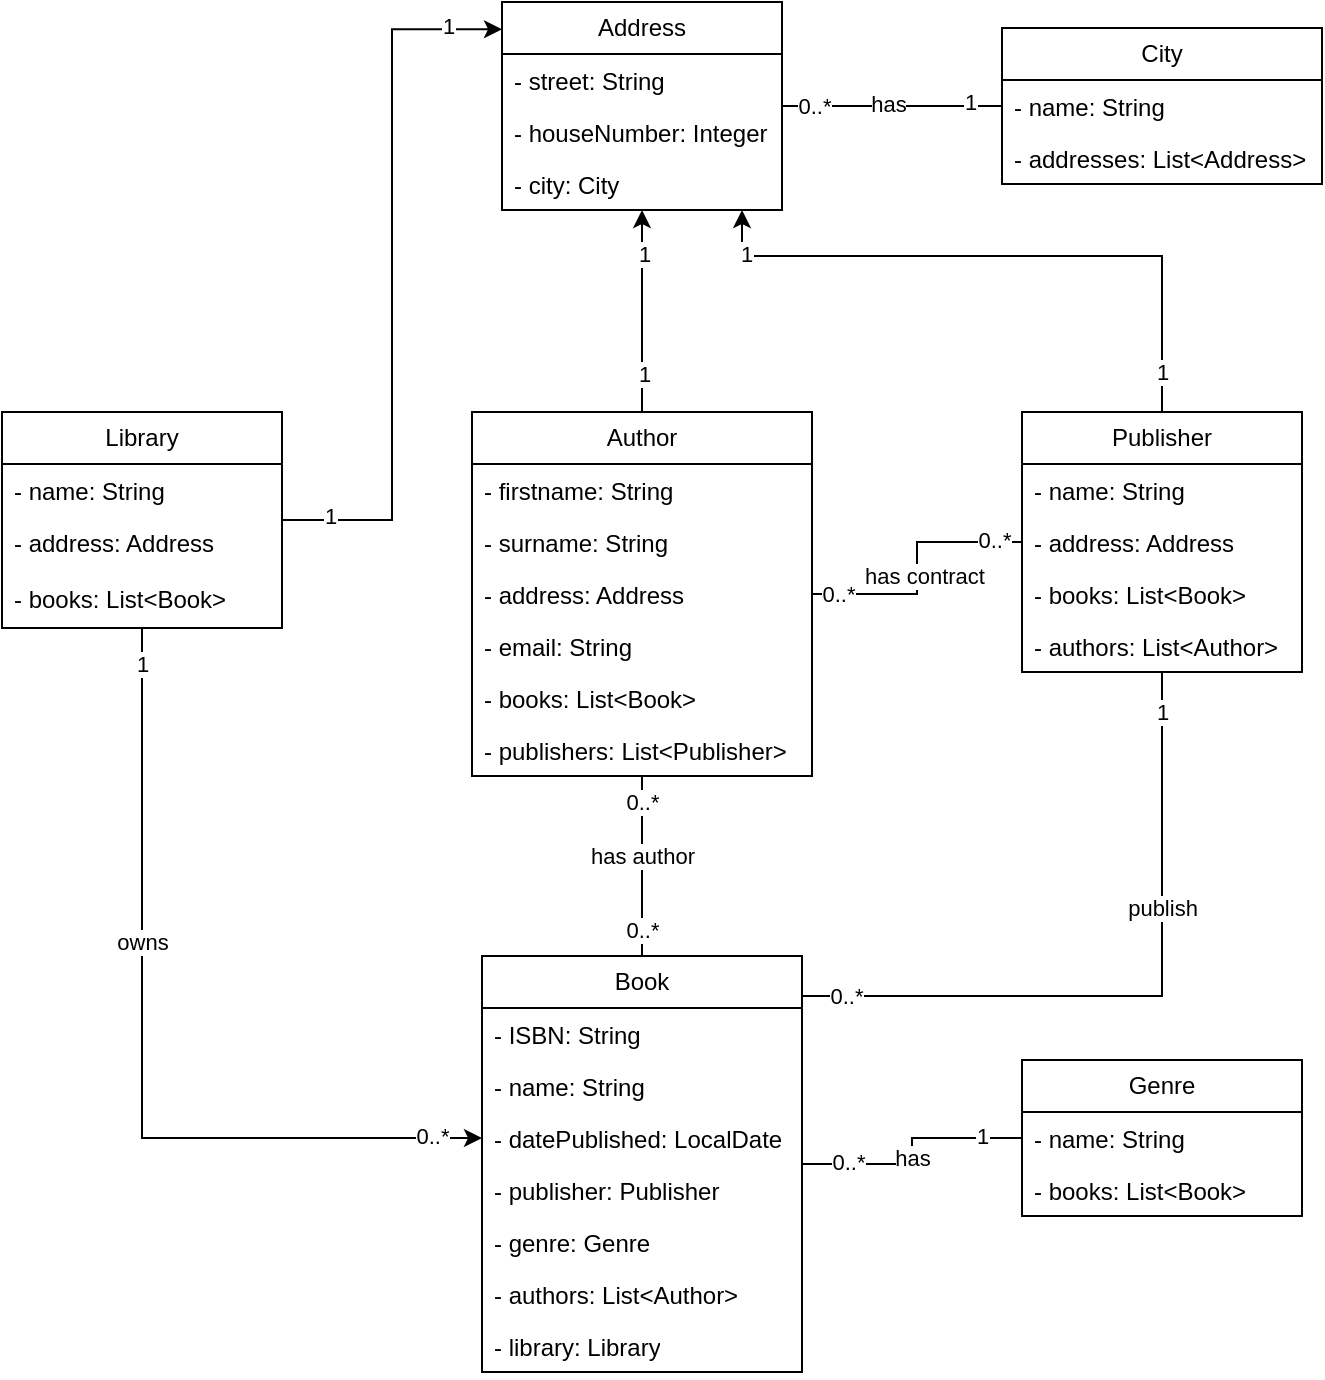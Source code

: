 <mxfile version="24.8.3">
  <diagram id="C5RBs43oDa-KdzZeNtuy" name="Page-1">
    <mxGraphModel dx="1434" dy="738" grid="1" gridSize="10" guides="1" tooltips="1" connect="1" arrows="1" fold="1" page="1" pageScale="1" pageWidth="827" pageHeight="1169" math="0" shadow="0">
      <root>
        <mxCell id="WIyWlLk6GJQsqaUBKTNV-0" />
        <mxCell id="WIyWlLk6GJQsqaUBKTNV-1" parent="WIyWlLk6GJQsqaUBKTNV-0" />
        <mxCell id="pWbWFKSWXv7CZV0JrMsP-72" style="edgeStyle=orthogonalEdgeStyle;rounded=0;orthogonalLoop=1;jettySize=auto;html=1;entryX=0;entryY=0.131;entryDx=0;entryDy=0;entryPerimeter=0;" edge="1" parent="WIyWlLk6GJQsqaUBKTNV-1" source="pWbWFKSWXv7CZV0JrMsP-0" target="pWbWFKSWXv7CZV0JrMsP-16">
          <mxGeometry relative="1" as="geometry" />
        </mxCell>
        <mxCell id="pWbWFKSWXv7CZV0JrMsP-76" value="1" style="edgeLabel;html=1;align=center;verticalAlign=middle;resizable=0;points=[];" vertex="1" connectable="0" parent="pWbWFKSWXv7CZV0JrMsP-72">
          <mxGeometry x="0.85" y="2" relative="1" as="geometry">
            <mxPoint as="offset" />
          </mxGeometry>
        </mxCell>
        <mxCell id="pWbWFKSWXv7CZV0JrMsP-80" value="1" style="edgeLabel;html=1;align=center;verticalAlign=middle;resizable=0;points=[];" vertex="1" connectable="0" parent="pWbWFKSWXv7CZV0JrMsP-72">
          <mxGeometry x="-0.868" y="2" relative="1" as="geometry">
            <mxPoint as="offset" />
          </mxGeometry>
        </mxCell>
        <mxCell id="pWbWFKSWXv7CZV0JrMsP-0" value="Library" style="swimlane;fontStyle=0;childLayout=stackLayout;horizontal=1;startSize=26;fillColor=none;horizontalStack=0;resizeParent=1;resizeParentMax=0;resizeLast=0;collapsible=1;marginBottom=0;whiteSpace=wrap;html=1;" vertex="1" parent="WIyWlLk6GJQsqaUBKTNV-1">
          <mxGeometry x="60" y="268" width="140" height="108" as="geometry" />
        </mxCell>
        <mxCell id="pWbWFKSWXv7CZV0JrMsP-1" value="- name: String" style="text;strokeColor=none;fillColor=none;align=left;verticalAlign=top;spacingLeft=4;spacingRight=4;overflow=hidden;rotatable=0;points=[[0,0.5],[1,0.5]];portConstraint=eastwest;whiteSpace=wrap;html=1;" vertex="1" parent="pWbWFKSWXv7CZV0JrMsP-0">
          <mxGeometry y="26" width="140" height="26" as="geometry" />
        </mxCell>
        <mxCell id="pWbWFKSWXv7CZV0JrMsP-3" value="- address: Address" style="text;strokeColor=none;fillColor=none;align=left;verticalAlign=top;spacingLeft=4;spacingRight=4;overflow=hidden;rotatable=0;points=[[0,0.5],[1,0.5]];portConstraint=eastwest;whiteSpace=wrap;html=1;" vertex="1" parent="pWbWFKSWXv7CZV0JrMsP-0">
          <mxGeometry y="52" width="140" height="28" as="geometry" />
        </mxCell>
        <mxCell id="pWbWFKSWXv7CZV0JrMsP-20" value="- books: List&amp;lt;Book&amp;gt;" style="text;strokeColor=none;fillColor=none;align=left;verticalAlign=top;spacingLeft=4;spacingRight=4;overflow=hidden;rotatable=0;points=[[0,0.5],[1,0.5]];portConstraint=eastwest;whiteSpace=wrap;html=1;" vertex="1" parent="pWbWFKSWXv7CZV0JrMsP-0">
          <mxGeometry y="80" width="140" height="28" as="geometry" />
        </mxCell>
        <mxCell id="pWbWFKSWXv7CZV0JrMsP-46" style="edgeStyle=orthogonalEdgeStyle;rounded=0;orthogonalLoop=1;jettySize=auto;html=1;strokeWidth=1;strokeColor=default;endArrow=none;endFill=0;" edge="1" parent="WIyWlLk6GJQsqaUBKTNV-1" source="pWbWFKSWXv7CZV0JrMsP-4" target="pWbWFKSWXv7CZV0JrMsP-24">
          <mxGeometry relative="1" as="geometry" />
        </mxCell>
        <mxCell id="pWbWFKSWXv7CZV0JrMsP-48" value="1" style="edgeLabel;html=1;align=center;verticalAlign=middle;resizable=0;points=[];" vertex="1" connectable="0" parent="pWbWFKSWXv7CZV0JrMsP-46">
          <mxGeometry x="0.673" y="1" relative="1" as="geometry">
            <mxPoint as="offset" />
          </mxGeometry>
        </mxCell>
        <mxCell id="pWbWFKSWXv7CZV0JrMsP-49" value="0..*" style="edgeLabel;html=1;align=center;verticalAlign=middle;resizable=0;points=[];" vertex="1" connectable="0" parent="pWbWFKSWXv7CZV0JrMsP-46">
          <mxGeometry x="-0.654" y="-3" relative="1" as="geometry">
            <mxPoint x="1" y="-4" as="offset" />
          </mxGeometry>
        </mxCell>
        <mxCell id="pWbWFKSWXv7CZV0JrMsP-53" value="has" style="edgeLabel;html=1;align=center;verticalAlign=middle;resizable=0;points=[];" vertex="1" connectable="0" parent="pWbWFKSWXv7CZV0JrMsP-46">
          <mxGeometry x="-0.054" relative="1" as="geometry">
            <mxPoint as="offset" />
          </mxGeometry>
        </mxCell>
        <mxCell id="pWbWFKSWXv7CZV0JrMsP-4" value="Book" style="swimlane;fontStyle=0;childLayout=stackLayout;horizontal=1;startSize=26;fillColor=none;horizontalStack=0;resizeParent=1;resizeParentMax=0;resizeLast=0;collapsible=1;marginBottom=0;whiteSpace=wrap;html=1;" vertex="1" parent="WIyWlLk6GJQsqaUBKTNV-1">
          <mxGeometry x="300" y="540" width="160" height="208" as="geometry" />
        </mxCell>
        <mxCell id="pWbWFKSWXv7CZV0JrMsP-5" value="- ISBN: String" style="text;strokeColor=none;fillColor=none;align=left;verticalAlign=top;spacingLeft=4;spacingRight=4;overflow=hidden;rotatable=0;points=[[0,0.5],[1,0.5]];portConstraint=eastwest;whiteSpace=wrap;html=1;" vertex="1" parent="pWbWFKSWXv7CZV0JrMsP-4">
          <mxGeometry y="26" width="160" height="26" as="geometry" />
        </mxCell>
        <mxCell id="pWbWFKSWXv7CZV0JrMsP-6" value="- name: String" style="text;strokeColor=none;fillColor=none;align=left;verticalAlign=top;spacingLeft=4;spacingRight=4;overflow=hidden;rotatable=0;points=[[0,0.5],[1,0.5]];portConstraint=eastwest;whiteSpace=wrap;html=1;" vertex="1" parent="pWbWFKSWXv7CZV0JrMsP-4">
          <mxGeometry y="52" width="160" height="26" as="geometry" />
        </mxCell>
        <mxCell id="pWbWFKSWXv7CZV0JrMsP-7" value="- datePublished: LocalDate" style="text;strokeColor=none;fillColor=none;align=left;verticalAlign=top;spacingLeft=4;spacingRight=4;overflow=hidden;rotatable=0;points=[[0,0.5],[1,0.5]];portConstraint=eastwest;whiteSpace=wrap;html=1;" vertex="1" parent="pWbWFKSWXv7CZV0JrMsP-4">
          <mxGeometry y="78" width="160" height="26" as="geometry" />
        </mxCell>
        <mxCell id="pWbWFKSWXv7CZV0JrMsP-21" value="- publisher: Publisher" style="text;strokeColor=none;fillColor=none;align=left;verticalAlign=top;spacingLeft=4;spacingRight=4;overflow=hidden;rotatable=0;points=[[0,0.5],[1,0.5]];portConstraint=eastwest;whiteSpace=wrap;html=1;" vertex="1" parent="pWbWFKSWXv7CZV0JrMsP-4">
          <mxGeometry y="104" width="160" height="26" as="geometry" />
        </mxCell>
        <mxCell id="pWbWFKSWXv7CZV0JrMsP-22" value="- genre: Genre" style="text;strokeColor=none;fillColor=none;align=left;verticalAlign=top;spacingLeft=4;spacingRight=4;overflow=hidden;rotatable=0;points=[[0,0.5],[1,0.5]];portConstraint=eastwest;whiteSpace=wrap;html=1;" vertex="1" parent="pWbWFKSWXv7CZV0JrMsP-4">
          <mxGeometry y="130" width="160" height="26" as="geometry" />
        </mxCell>
        <mxCell id="pWbWFKSWXv7CZV0JrMsP-23" value="- authors: List&amp;lt;Author&amp;gt;" style="text;strokeColor=none;fillColor=none;align=left;verticalAlign=top;spacingLeft=4;spacingRight=4;overflow=hidden;rotatable=0;points=[[0,0.5],[1,0.5]];portConstraint=eastwest;whiteSpace=wrap;html=1;" vertex="1" parent="pWbWFKSWXv7CZV0JrMsP-4">
          <mxGeometry y="156" width="160" height="26" as="geometry" />
        </mxCell>
        <mxCell id="pWbWFKSWXv7CZV0JrMsP-82" value="- library: Library" style="text;strokeColor=none;fillColor=none;align=left;verticalAlign=top;spacingLeft=4;spacingRight=4;overflow=hidden;rotatable=0;points=[[0,0.5],[1,0.5]];portConstraint=eastwest;whiteSpace=wrap;html=1;" vertex="1" parent="pWbWFKSWXv7CZV0JrMsP-4">
          <mxGeometry y="182" width="160" height="26" as="geometry" />
        </mxCell>
        <mxCell id="pWbWFKSWXv7CZV0JrMsP-50" style="edgeStyle=orthogonalEdgeStyle;rounded=0;orthogonalLoop=1;jettySize=auto;html=1;endArrow=none;endFill=0;" edge="1" parent="WIyWlLk6GJQsqaUBKTNV-1" source="pWbWFKSWXv7CZV0JrMsP-8" target="pWbWFKSWXv7CZV0JrMsP-4">
          <mxGeometry relative="1" as="geometry">
            <Array as="points">
              <mxPoint x="640" y="560" />
            </Array>
          </mxGeometry>
        </mxCell>
        <mxCell id="pWbWFKSWXv7CZV0JrMsP-51" value="1" style="edgeLabel;html=1;align=center;verticalAlign=middle;resizable=0;points=[];" vertex="1" connectable="0" parent="pWbWFKSWXv7CZV0JrMsP-50">
          <mxGeometry x="-0.883" relative="1" as="geometry">
            <mxPoint as="offset" />
          </mxGeometry>
        </mxCell>
        <mxCell id="pWbWFKSWXv7CZV0JrMsP-52" value="0..*" style="edgeLabel;html=1;align=center;verticalAlign=middle;resizable=0;points=[];" vertex="1" connectable="0" parent="pWbWFKSWXv7CZV0JrMsP-50">
          <mxGeometry x="0.871" relative="1" as="geometry">
            <mxPoint as="offset" />
          </mxGeometry>
        </mxCell>
        <mxCell id="pWbWFKSWXv7CZV0JrMsP-54" value="publish" style="edgeLabel;html=1;align=center;verticalAlign=middle;resizable=0;points=[];" vertex="1" connectable="0" parent="pWbWFKSWXv7CZV0JrMsP-50">
          <mxGeometry x="-0.31" relative="1" as="geometry">
            <mxPoint as="offset" />
          </mxGeometry>
        </mxCell>
        <mxCell id="pWbWFKSWXv7CZV0JrMsP-74" style="edgeStyle=orthogonalEdgeStyle;rounded=0;orthogonalLoop=1;jettySize=auto;html=1;" edge="1" parent="WIyWlLk6GJQsqaUBKTNV-1" source="pWbWFKSWXv7CZV0JrMsP-8" target="pWbWFKSWXv7CZV0JrMsP-36">
          <mxGeometry relative="1" as="geometry">
            <Array as="points">
              <mxPoint x="640" y="190" />
              <mxPoint x="430" y="190" />
            </Array>
          </mxGeometry>
        </mxCell>
        <mxCell id="pWbWFKSWXv7CZV0JrMsP-77" value="1" style="edgeLabel;html=1;align=center;verticalAlign=middle;resizable=0;points=[];" vertex="1" connectable="0" parent="pWbWFKSWXv7CZV0JrMsP-74">
          <mxGeometry x="0.842" y="-1" relative="1" as="geometry">
            <mxPoint as="offset" />
          </mxGeometry>
        </mxCell>
        <mxCell id="pWbWFKSWXv7CZV0JrMsP-78" value="1" style="edgeLabel;html=1;align=center;verticalAlign=middle;resizable=0;points=[];" vertex="1" connectable="0" parent="pWbWFKSWXv7CZV0JrMsP-74">
          <mxGeometry x="-0.869" relative="1" as="geometry">
            <mxPoint as="offset" />
          </mxGeometry>
        </mxCell>
        <mxCell id="pWbWFKSWXv7CZV0JrMsP-8" value="Publisher" style="swimlane;fontStyle=0;childLayout=stackLayout;horizontal=1;startSize=26;fillColor=none;horizontalStack=0;resizeParent=1;resizeParentMax=0;resizeLast=0;collapsible=1;marginBottom=0;whiteSpace=wrap;html=1;" vertex="1" parent="WIyWlLk6GJQsqaUBKTNV-1">
          <mxGeometry x="570" y="268" width="140" height="130" as="geometry" />
        </mxCell>
        <mxCell id="pWbWFKSWXv7CZV0JrMsP-9" value="- name: String" style="text;strokeColor=none;fillColor=none;align=left;verticalAlign=top;spacingLeft=4;spacingRight=4;overflow=hidden;rotatable=0;points=[[0,0.5],[1,0.5]];portConstraint=eastwest;whiteSpace=wrap;html=1;" vertex="1" parent="pWbWFKSWXv7CZV0JrMsP-8">
          <mxGeometry y="26" width="140" height="26" as="geometry" />
        </mxCell>
        <mxCell id="pWbWFKSWXv7CZV0JrMsP-10" value="- address: Address" style="text;strokeColor=none;fillColor=none;align=left;verticalAlign=top;spacingLeft=4;spacingRight=4;overflow=hidden;rotatable=0;points=[[0,0.5],[1,0.5]];portConstraint=eastwest;whiteSpace=wrap;html=1;" vertex="1" parent="pWbWFKSWXv7CZV0JrMsP-8">
          <mxGeometry y="52" width="140" height="26" as="geometry" />
        </mxCell>
        <mxCell id="pWbWFKSWXv7CZV0JrMsP-11" value="- books: List&amp;lt;Book&amp;gt;" style="text;strokeColor=none;fillColor=none;align=left;verticalAlign=top;spacingLeft=4;spacingRight=4;overflow=hidden;rotatable=0;points=[[0,0.5],[1,0.5]];portConstraint=eastwest;whiteSpace=wrap;html=1;" vertex="1" parent="pWbWFKSWXv7CZV0JrMsP-8">
          <mxGeometry y="78" width="140" height="26" as="geometry" />
        </mxCell>
        <mxCell id="pWbWFKSWXv7CZV0JrMsP-30" value="- authors: List&amp;lt;Author&amp;gt;" style="text;strokeColor=none;fillColor=none;align=left;verticalAlign=top;spacingLeft=4;spacingRight=4;overflow=hidden;rotatable=0;points=[[0,0.5],[1,0.5]];portConstraint=eastwest;whiteSpace=wrap;html=1;" vertex="1" parent="pWbWFKSWXv7CZV0JrMsP-8">
          <mxGeometry y="104" width="140" height="26" as="geometry" />
        </mxCell>
        <mxCell id="pWbWFKSWXv7CZV0JrMsP-60" style="edgeStyle=orthogonalEdgeStyle;rounded=0;orthogonalLoop=1;jettySize=auto;html=1;endArrow=none;endFill=0;" edge="1" parent="WIyWlLk6GJQsqaUBKTNV-1" source="pWbWFKSWXv7CZV0JrMsP-12" target="pWbWFKSWXv7CZV0JrMsP-8">
          <mxGeometry relative="1" as="geometry" />
        </mxCell>
        <mxCell id="pWbWFKSWXv7CZV0JrMsP-61" value="0..*" style="edgeLabel;html=1;align=center;verticalAlign=middle;resizable=0;points=[];" vertex="1" connectable="0" parent="pWbWFKSWXv7CZV0JrMsP-60">
          <mxGeometry x="-0.801" relative="1" as="geometry">
            <mxPoint as="offset" />
          </mxGeometry>
        </mxCell>
        <mxCell id="pWbWFKSWXv7CZV0JrMsP-62" value="0..*" style="edgeLabel;html=1;align=center;verticalAlign=middle;resizable=0;points=[];" vertex="1" connectable="0" parent="pWbWFKSWXv7CZV0JrMsP-60">
          <mxGeometry x="0.786" y="1" relative="1" as="geometry">
            <mxPoint as="offset" />
          </mxGeometry>
        </mxCell>
        <mxCell id="pWbWFKSWXv7CZV0JrMsP-63" value="has contract" style="edgeLabel;html=1;align=center;verticalAlign=middle;resizable=0;points=[];" vertex="1" connectable="0" parent="pWbWFKSWXv7CZV0JrMsP-60">
          <mxGeometry x="0.076" y="3" relative="1" as="geometry">
            <mxPoint x="6" y="9" as="offset" />
          </mxGeometry>
        </mxCell>
        <mxCell id="pWbWFKSWXv7CZV0JrMsP-64" style="edgeStyle=orthogonalEdgeStyle;rounded=0;orthogonalLoop=1;jettySize=auto;html=1;endArrow=none;endFill=0;" edge="1" parent="WIyWlLk6GJQsqaUBKTNV-1" source="pWbWFKSWXv7CZV0JrMsP-12" target="pWbWFKSWXv7CZV0JrMsP-4">
          <mxGeometry relative="1" as="geometry" />
        </mxCell>
        <mxCell id="pWbWFKSWXv7CZV0JrMsP-65" value="0..*" style="edgeLabel;html=1;align=center;verticalAlign=middle;resizable=0;points=[];" vertex="1" connectable="0" parent="pWbWFKSWXv7CZV0JrMsP-64">
          <mxGeometry x="0.711" relative="1" as="geometry">
            <mxPoint as="offset" />
          </mxGeometry>
        </mxCell>
        <mxCell id="pWbWFKSWXv7CZV0JrMsP-66" value="0..*" style="edgeLabel;html=1;align=center;verticalAlign=middle;resizable=0;points=[];" vertex="1" connectable="0" parent="pWbWFKSWXv7CZV0JrMsP-64">
          <mxGeometry x="-0.711" y="-1" relative="1" as="geometry">
            <mxPoint x="1" as="offset" />
          </mxGeometry>
        </mxCell>
        <mxCell id="pWbWFKSWXv7CZV0JrMsP-67" value="has author" style="edgeLabel;html=1;align=center;verticalAlign=middle;resizable=0;points=[];" vertex="1" connectable="0" parent="pWbWFKSWXv7CZV0JrMsP-64">
          <mxGeometry x="-0.044" relative="1" as="geometry">
            <mxPoint y="-3" as="offset" />
          </mxGeometry>
        </mxCell>
        <mxCell id="pWbWFKSWXv7CZV0JrMsP-73" style="edgeStyle=orthogonalEdgeStyle;rounded=0;orthogonalLoop=1;jettySize=auto;html=1;" edge="1" parent="WIyWlLk6GJQsqaUBKTNV-1" source="pWbWFKSWXv7CZV0JrMsP-12" target="pWbWFKSWXv7CZV0JrMsP-16">
          <mxGeometry relative="1" as="geometry" />
        </mxCell>
        <mxCell id="pWbWFKSWXv7CZV0JrMsP-75" value="1" style="edgeLabel;html=1;align=center;verticalAlign=middle;resizable=0;points=[];" vertex="1" connectable="0" parent="pWbWFKSWXv7CZV0JrMsP-73">
          <mxGeometry x="0.568" y="-1" relative="1" as="geometry">
            <mxPoint as="offset" />
          </mxGeometry>
        </mxCell>
        <mxCell id="pWbWFKSWXv7CZV0JrMsP-79" value="1" style="edgeLabel;html=1;align=center;verticalAlign=middle;resizable=0;points=[];" vertex="1" connectable="0" parent="pWbWFKSWXv7CZV0JrMsP-73">
          <mxGeometry x="-0.614" y="-1" relative="1" as="geometry">
            <mxPoint as="offset" />
          </mxGeometry>
        </mxCell>
        <mxCell id="pWbWFKSWXv7CZV0JrMsP-12" value="Author" style="swimlane;fontStyle=0;childLayout=stackLayout;horizontal=1;startSize=26;fillColor=none;horizontalStack=0;resizeParent=1;resizeParentMax=0;resizeLast=0;collapsible=1;marginBottom=0;whiteSpace=wrap;html=1;" vertex="1" parent="WIyWlLk6GJQsqaUBKTNV-1">
          <mxGeometry x="295" y="268" width="170" height="182" as="geometry" />
        </mxCell>
        <mxCell id="pWbWFKSWXv7CZV0JrMsP-13" value="- firstname: String" style="text;strokeColor=none;fillColor=none;align=left;verticalAlign=top;spacingLeft=4;spacingRight=4;overflow=hidden;rotatable=0;points=[[0,0.5],[1,0.5]];portConstraint=eastwest;whiteSpace=wrap;html=1;" vertex="1" parent="pWbWFKSWXv7CZV0JrMsP-12">
          <mxGeometry y="26" width="170" height="26" as="geometry" />
        </mxCell>
        <mxCell id="pWbWFKSWXv7CZV0JrMsP-31" value="- surname: String" style="text;strokeColor=none;fillColor=none;align=left;verticalAlign=top;spacingLeft=4;spacingRight=4;overflow=hidden;rotatable=0;points=[[0,0.5],[1,0.5]];portConstraint=eastwest;whiteSpace=wrap;html=1;" vertex="1" parent="pWbWFKSWXv7CZV0JrMsP-12">
          <mxGeometry y="52" width="170" height="26" as="geometry" />
        </mxCell>
        <mxCell id="pWbWFKSWXv7CZV0JrMsP-14" value="- address: Address" style="text;strokeColor=none;fillColor=none;align=left;verticalAlign=top;spacingLeft=4;spacingRight=4;overflow=hidden;rotatable=0;points=[[0,0.5],[1,0.5]];portConstraint=eastwest;whiteSpace=wrap;html=1;" vertex="1" parent="pWbWFKSWXv7CZV0JrMsP-12">
          <mxGeometry y="78" width="170" height="26" as="geometry" />
        </mxCell>
        <mxCell id="pWbWFKSWXv7CZV0JrMsP-15" value="- email: String" style="text;strokeColor=none;fillColor=none;align=left;verticalAlign=top;spacingLeft=4;spacingRight=4;overflow=hidden;rotatable=0;points=[[0,0.5],[1,0.5]];portConstraint=eastwest;whiteSpace=wrap;html=1;" vertex="1" parent="pWbWFKSWXv7CZV0JrMsP-12">
          <mxGeometry y="104" width="170" height="26" as="geometry" />
        </mxCell>
        <mxCell id="pWbWFKSWXv7CZV0JrMsP-28" value="- books: List&amp;lt;Book&amp;gt;" style="text;strokeColor=none;fillColor=none;align=left;verticalAlign=top;spacingLeft=4;spacingRight=4;overflow=hidden;rotatable=0;points=[[0,0.5],[1,0.5]];portConstraint=eastwest;whiteSpace=wrap;html=1;" vertex="1" parent="pWbWFKSWXv7CZV0JrMsP-12">
          <mxGeometry y="130" width="170" height="26" as="geometry" />
        </mxCell>
        <mxCell id="pWbWFKSWXv7CZV0JrMsP-29" value="- publishers: List&amp;lt;Publisher&amp;gt;" style="text;strokeColor=none;fillColor=none;align=left;verticalAlign=top;spacingLeft=4;spacingRight=4;overflow=hidden;rotatable=0;points=[[0,0.5],[1,0.5]];portConstraint=eastwest;whiteSpace=wrap;html=1;" vertex="1" parent="pWbWFKSWXv7CZV0JrMsP-12">
          <mxGeometry y="156" width="170" height="26" as="geometry" />
        </mxCell>
        <mxCell id="pWbWFKSWXv7CZV0JrMsP-56" style="edgeStyle=orthogonalEdgeStyle;rounded=0;orthogonalLoop=1;jettySize=auto;html=1;endArrow=none;endFill=0;" edge="1" parent="WIyWlLk6GJQsqaUBKTNV-1" source="pWbWFKSWXv7CZV0JrMsP-16" target="pWbWFKSWXv7CZV0JrMsP-32">
          <mxGeometry relative="1" as="geometry" />
        </mxCell>
        <mxCell id="pWbWFKSWXv7CZV0JrMsP-57" value="0..*" style="edgeLabel;html=1;align=center;verticalAlign=middle;resizable=0;points=[];" vertex="1" connectable="0" parent="pWbWFKSWXv7CZV0JrMsP-56">
          <mxGeometry x="-0.709" relative="1" as="geometry">
            <mxPoint as="offset" />
          </mxGeometry>
        </mxCell>
        <mxCell id="pWbWFKSWXv7CZV0JrMsP-58" value="has" style="edgeLabel;html=1;align=center;verticalAlign=middle;resizable=0;points=[];" vertex="1" connectable="0" parent="pWbWFKSWXv7CZV0JrMsP-56">
          <mxGeometry x="-0.036" y="1" relative="1" as="geometry">
            <mxPoint as="offset" />
          </mxGeometry>
        </mxCell>
        <mxCell id="pWbWFKSWXv7CZV0JrMsP-59" value="1" style="edgeLabel;html=1;align=center;verticalAlign=middle;resizable=0;points=[];" vertex="1" connectable="0" parent="pWbWFKSWXv7CZV0JrMsP-56">
          <mxGeometry x="0.709" y="2" relative="1" as="geometry">
            <mxPoint as="offset" />
          </mxGeometry>
        </mxCell>
        <mxCell id="pWbWFKSWXv7CZV0JrMsP-16" value="Address" style="swimlane;fontStyle=0;childLayout=stackLayout;horizontal=1;startSize=26;fillColor=none;horizontalStack=0;resizeParent=1;resizeParentMax=0;resizeLast=0;collapsible=1;marginBottom=0;whiteSpace=wrap;html=1;" vertex="1" parent="WIyWlLk6GJQsqaUBKTNV-1">
          <mxGeometry x="310" y="63" width="140" height="104" as="geometry" />
        </mxCell>
        <mxCell id="pWbWFKSWXv7CZV0JrMsP-17" value="- street: String" style="text;strokeColor=none;fillColor=none;align=left;verticalAlign=top;spacingLeft=4;spacingRight=4;overflow=hidden;rotatable=0;points=[[0,0.5],[1,0.5]];portConstraint=eastwest;whiteSpace=wrap;html=1;" vertex="1" parent="pWbWFKSWXv7CZV0JrMsP-16">
          <mxGeometry y="26" width="140" height="26" as="geometry" />
        </mxCell>
        <mxCell id="pWbWFKSWXv7CZV0JrMsP-19" value="- houseNumber: Integer" style="text;strokeColor=none;fillColor=none;align=left;verticalAlign=top;spacingLeft=4;spacingRight=4;overflow=hidden;rotatable=0;points=[[0,0.5],[1,0.5]];portConstraint=eastwest;whiteSpace=wrap;html=1;" vertex="1" parent="pWbWFKSWXv7CZV0JrMsP-16">
          <mxGeometry y="52" width="140" height="26" as="geometry" />
        </mxCell>
        <mxCell id="pWbWFKSWXv7CZV0JrMsP-36" value="- city: City" style="text;strokeColor=none;fillColor=none;align=left;verticalAlign=top;spacingLeft=4;spacingRight=4;overflow=hidden;rotatable=0;points=[[0,0.5],[1,0.5]];portConstraint=eastwest;whiteSpace=wrap;html=1;" vertex="1" parent="pWbWFKSWXv7CZV0JrMsP-16">
          <mxGeometry y="78" width="140" height="26" as="geometry" />
        </mxCell>
        <mxCell id="pWbWFKSWXv7CZV0JrMsP-24" value="Genre" style="swimlane;fontStyle=0;childLayout=stackLayout;horizontal=1;startSize=26;fillColor=none;horizontalStack=0;resizeParent=1;resizeParentMax=0;resizeLast=0;collapsible=1;marginBottom=0;whiteSpace=wrap;html=1;" vertex="1" parent="WIyWlLk6GJQsqaUBKTNV-1">
          <mxGeometry x="570" y="592" width="140" height="78" as="geometry" />
        </mxCell>
        <mxCell id="pWbWFKSWXv7CZV0JrMsP-25" value="- name: String" style="text;strokeColor=none;fillColor=none;align=left;verticalAlign=top;spacingLeft=4;spacingRight=4;overflow=hidden;rotatable=0;points=[[0,0.5],[1,0.5]];portConstraint=eastwest;whiteSpace=wrap;html=1;" vertex="1" parent="pWbWFKSWXv7CZV0JrMsP-24">
          <mxGeometry y="26" width="140" height="26" as="geometry" />
        </mxCell>
        <mxCell id="pWbWFKSWXv7CZV0JrMsP-26" value="- books: List&amp;lt;Book&amp;gt;" style="text;strokeColor=none;fillColor=none;align=left;verticalAlign=top;spacingLeft=4;spacingRight=4;overflow=hidden;rotatable=0;points=[[0,0.5],[1,0.5]];portConstraint=eastwest;whiteSpace=wrap;html=1;" vertex="1" parent="pWbWFKSWXv7CZV0JrMsP-24">
          <mxGeometry y="52" width="140" height="26" as="geometry" />
        </mxCell>
        <mxCell id="pWbWFKSWXv7CZV0JrMsP-32" value="City" style="swimlane;fontStyle=0;childLayout=stackLayout;horizontal=1;startSize=26;fillColor=none;horizontalStack=0;resizeParent=1;resizeParentMax=0;resizeLast=0;collapsible=1;marginBottom=0;whiteSpace=wrap;html=1;" vertex="1" parent="WIyWlLk6GJQsqaUBKTNV-1">
          <mxGeometry x="560" y="76" width="160" height="78" as="geometry" />
        </mxCell>
        <mxCell id="pWbWFKSWXv7CZV0JrMsP-33" value="- name: String" style="text;strokeColor=none;fillColor=none;align=left;verticalAlign=top;spacingLeft=4;spacingRight=4;overflow=hidden;rotatable=0;points=[[0,0.5],[1,0.5]];portConstraint=eastwest;whiteSpace=wrap;html=1;" vertex="1" parent="pWbWFKSWXv7CZV0JrMsP-32">
          <mxGeometry y="26" width="160" height="26" as="geometry" />
        </mxCell>
        <mxCell id="pWbWFKSWXv7CZV0JrMsP-55" value="- addresses: List&amp;lt;Address&amp;gt;" style="text;strokeColor=none;fillColor=none;align=left;verticalAlign=top;spacingLeft=4;spacingRight=4;overflow=hidden;rotatable=0;points=[[0,0.5],[1,0.5]];portConstraint=eastwest;whiteSpace=wrap;html=1;" vertex="1" parent="pWbWFKSWXv7CZV0JrMsP-32">
          <mxGeometry y="52" width="160" height="26" as="geometry" />
        </mxCell>
        <mxCell id="pWbWFKSWXv7CZV0JrMsP-69" style="edgeStyle=orthogonalEdgeStyle;rounded=0;orthogonalLoop=1;jettySize=auto;html=1;entryX=0;entryY=0.5;entryDx=0;entryDy=0;" edge="1" parent="WIyWlLk6GJQsqaUBKTNV-1" source="pWbWFKSWXv7CZV0JrMsP-0" target="pWbWFKSWXv7CZV0JrMsP-7">
          <mxGeometry relative="1" as="geometry">
            <Array as="points">
              <mxPoint x="130" y="631" />
            </Array>
          </mxGeometry>
        </mxCell>
        <mxCell id="pWbWFKSWXv7CZV0JrMsP-70" value="1" style="edgeLabel;html=1;align=center;verticalAlign=middle;resizable=0;points=[];" vertex="1" connectable="0" parent="pWbWFKSWXv7CZV0JrMsP-69">
          <mxGeometry x="-0.915" relative="1" as="geometry">
            <mxPoint as="offset" />
          </mxGeometry>
        </mxCell>
        <mxCell id="pWbWFKSWXv7CZV0JrMsP-71" value="0..*" style="edgeLabel;html=1;align=center;verticalAlign=middle;resizable=0;points=[];" vertex="1" connectable="0" parent="pWbWFKSWXv7CZV0JrMsP-69">
          <mxGeometry x="0.882" y="1" relative="1" as="geometry">
            <mxPoint as="offset" />
          </mxGeometry>
        </mxCell>
        <mxCell id="pWbWFKSWXv7CZV0JrMsP-81" value="owns" style="edgeLabel;html=1;align=center;verticalAlign=middle;resizable=0;points=[];" vertex="1" connectable="0" parent="pWbWFKSWXv7CZV0JrMsP-69">
          <mxGeometry x="-0.261" relative="1" as="geometry">
            <mxPoint as="offset" />
          </mxGeometry>
        </mxCell>
      </root>
    </mxGraphModel>
  </diagram>
</mxfile>
